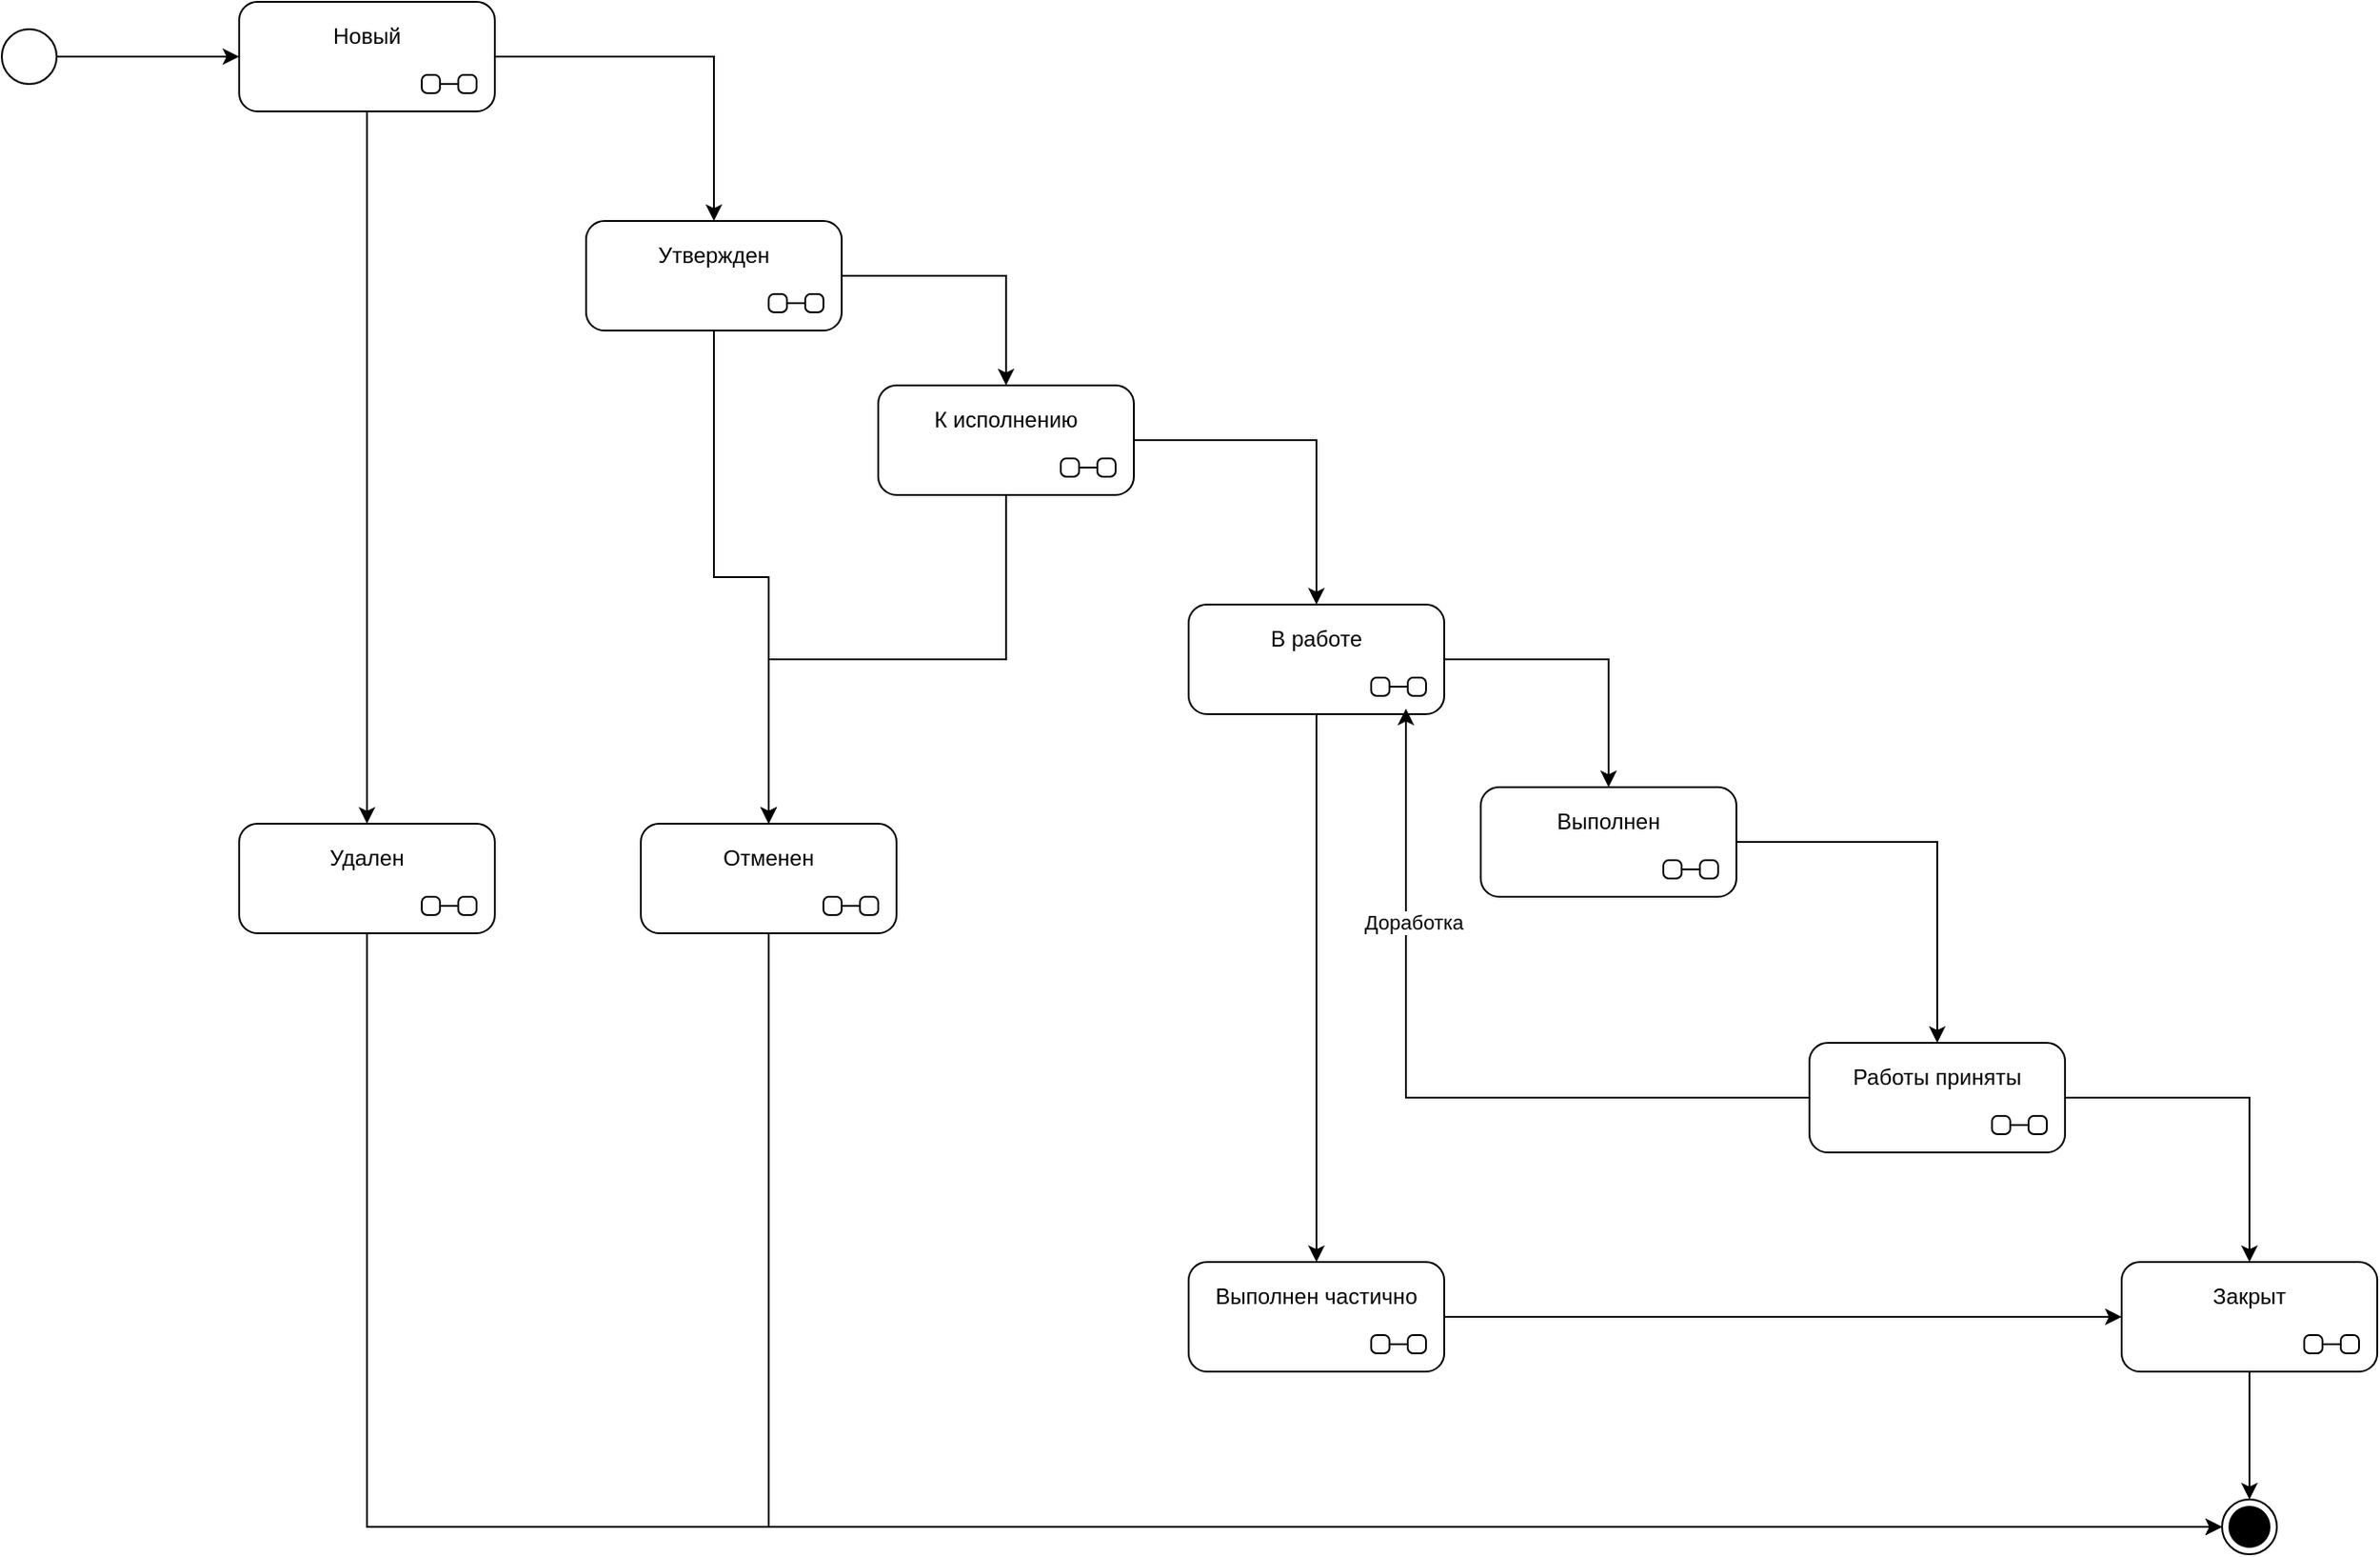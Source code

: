 <mxfile version="20.0.3" type="github">
  <diagram id="vTnfGZ785RU8JhbIHK8r" name="Page-1">
    <mxGraphModel dx="1354" dy="702" grid="1" gridSize="10" guides="1" tooltips="1" connect="1" arrows="1" fold="1" page="1" pageScale="1" pageWidth="827" pageHeight="1169" math="0" shadow="0">
      <root>
        <mxCell id="0" />
        <mxCell id="1" parent="0" />
        <mxCell id="SUBSh_5JTEmKqPY9ibjh-13" style="edgeStyle=orthogonalEdgeStyle;rounded=0;orthogonalLoop=1;jettySize=auto;html=1;exitX=1;exitY=0.5;exitDx=0;exitDy=0;entryX=0.5;entryY=0;entryDx=0;entryDy=0;" edge="1" parent="1" source="SUBSh_5JTEmKqPY9ibjh-2" target="SUBSh_5JTEmKqPY9ibjh-5">
          <mxGeometry relative="1" as="geometry" />
        </mxCell>
        <mxCell id="SUBSh_5JTEmKqPY9ibjh-20" style="edgeStyle=orthogonalEdgeStyle;rounded=0;orthogonalLoop=1;jettySize=auto;html=1;exitX=0.5;exitY=1;exitDx=0;exitDy=0;entryX=0.5;entryY=0;entryDx=0;entryDy=0;" edge="1" parent="1" source="SUBSh_5JTEmKqPY9ibjh-2" target="SUBSh_5JTEmKqPY9ibjh-19">
          <mxGeometry relative="1" as="geometry" />
        </mxCell>
        <mxCell id="SUBSh_5JTEmKqPY9ibjh-2" value="Новый" style="shape=umlState;rounded=1;verticalAlign=top;spacingTop=5;umlStateSymbol=collapseState;absoluteArcSize=1;arcSize=10;" vertex="1" parent="1">
          <mxGeometry x="210" y="110" width="140" height="60" as="geometry" />
        </mxCell>
        <mxCell id="SUBSh_5JTEmKqPY9ibjh-4" style="edgeStyle=orthogonalEdgeStyle;rounded=0;orthogonalLoop=1;jettySize=auto;html=1;exitX=1;exitY=0.5;exitDx=0;exitDy=0;" edge="1" parent="1" source="SUBSh_5JTEmKqPY9ibjh-3" target="SUBSh_5JTEmKqPY9ibjh-2">
          <mxGeometry relative="1" as="geometry" />
        </mxCell>
        <mxCell id="SUBSh_5JTEmKqPY9ibjh-3" value="" style="ellipse;fillColor=#ffffff;strokeColor=#000000;" vertex="1" parent="1">
          <mxGeometry x="80" y="125" width="30" height="30" as="geometry" />
        </mxCell>
        <mxCell id="SUBSh_5JTEmKqPY9ibjh-14" style="edgeStyle=orthogonalEdgeStyle;rounded=0;orthogonalLoop=1;jettySize=auto;html=1;exitX=1;exitY=0.5;exitDx=0;exitDy=0;entryX=0.5;entryY=0;entryDx=0;entryDy=0;" edge="1" parent="1" source="SUBSh_5JTEmKqPY9ibjh-5" target="SUBSh_5JTEmKqPY9ibjh-6">
          <mxGeometry relative="1" as="geometry" />
        </mxCell>
        <mxCell id="SUBSh_5JTEmKqPY9ibjh-23" style="edgeStyle=orthogonalEdgeStyle;rounded=0;orthogonalLoop=1;jettySize=auto;html=1;exitX=0.5;exitY=1;exitDx=0;exitDy=0;entryX=0.5;entryY=0;entryDx=0;entryDy=0;" edge="1" parent="1" source="SUBSh_5JTEmKqPY9ibjh-5" target="SUBSh_5JTEmKqPY9ibjh-22">
          <mxGeometry relative="1" as="geometry" />
        </mxCell>
        <mxCell id="SUBSh_5JTEmKqPY9ibjh-5" value="Утвержден" style="shape=umlState;rounded=1;verticalAlign=top;spacingTop=5;umlStateSymbol=collapseState;absoluteArcSize=1;arcSize=10;" vertex="1" parent="1">
          <mxGeometry x="400" y="230" width="140" height="60" as="geometry" />
        </mxCell>
        <mxCell id="SUBSh_5JTEmKqPY9ibjh-15" style="edgeStyle=orthogonalEdgeStyle;rounded=0;orthogonalLoop=1;jettySize=auto;html=1;exitX=1;exitY=0.5;exitDx=0;exitDy=0;entryX=0.5;entryY=0;entryDx=0;entryDy=0;" edge="1" parent="1" source="SUBSh_5JTEmKqPY9ibjh-6" target="SUBSh_5JTEmKqPY9ibjh-7">
          <mxGeometry relative="1" as="geometry" />
        </mxCell>
        <mxCell id="SUBSh_5JTEmKqPY9ibjh-24" style="edgeStyle=orthogonalEdgeStyle;rounded=0;orthogonalLoop=1;jettySize=auto;html=1;exitX=0.5;exitY=1;exitDx=0;exitDy=0;entryX=0.5;entryY=0;entryDx=0;entryDy=0;" edge="1" parent="1" source="SUBSh_5JTEmKqPY9ibjh-6" target="SUBSh_5JTEmKqPY9ibjh-22">
          <mxGeometry relative="1" as="geometry" />
        </mxCell>
        <mxCell id="SUBSh_5JTEmKqPY9ibjh-6" value="К исполнению" style="shape=umlState;rounded=1;verticalAlign=top;spacingTop=5;umlStateSymbol=collapseState;absoluteArcSize=1;arcSize=10;" vertex="1" parent="1">
          <mxGeometry x="560" y="320" width="140" height="60" as="geometry" />
        </mxCell>
        <mxCell id="SUBSh_5JTEmKqPY9ibjh-16" style="edgeStyle=orthogonalEdgeStyle;rounded=0;orthogonalLoop=1;jettySize=auto;html=1;exitX=1;exitY=0.5;exitDx=0;exitDy=0;entryX=0.5;entryY=0;entryDx=0;entryDy=0;" edge="1" parent="1" source="SUBSh_5JTEmKqPY9ibjh-7" target="SUBSh_5JTEmKqPY9ibjh-8">
          <mxGeometry relative="1" as="geometry" />
        </mxCell>
        <mxCell id="SUBSh_5JTEmKqPY9ibjh-27" style="edgeStyle=orthogonalEdgeStyle;rounded=0;orthogonalLoop=1;jettySize=auto;html=1;exitX=0.5;exitY=1;exitDx=0;exitDy=0;entryX=0.5;entryY=0;entryDx=0;entryDy=0;" edge="1" parent="1" source="SUBSh_5JTEmKqPY9ibjh-7" target="SUBSh_5JTEmKqPY9ibjh-26">
          <mxGeometry relative="1" as="geometry" />
        </mxCell>
        <mxCell id="SUBSh_5JTEmKqPY9ibjh-7" value="В работе" style="shape=umlState;rounded=1;verticalAlign=top;spacingTop=5;umlStateSymbol=collapseState;absoluteArcSize=1;arcSize=10;" vertex="1" parent="1">
          <mxGeometry x="730" y="440" width="140" height="60" as="geometry" />
        </mxCell>
        <mxCell id="SUBSh_5JTEmKqPY9ibjh-17" style="edgeStyle=orthogonalEdgeStyle;rounded=0;orthogonalLoop=1;jettySize=auto;html=1;exitX=1;exitY=0.5;exitDx=0;exitDy=0;entryX=0.5;entryY=0;entryDx=0;entryDy=0;" edge="1" parent="1" source="SUBSh_5JTEmKqPY9ibjh-8" target="SUBSh_5JTEmKqPY9ibjh-9">
          <mxGeometry relative="1" as="geometry" />
        </mxCell>
        <mxCell id="SUBSh_5JTEmKqPY9ibjh-8" value="Выполнен" style="shape=umlState;rounded=1;verticalAlign=top;spacingTop=5;umlStateSymbol=collapseState;absoluteArcSize=1;arcSize=10;" vertex="1" parent="1">
          <mxGeometry x="890" y="540" width="140" height="60" as="geometry" />
        </mxCell>
        <mxCell id="SUBSh_5JTEmKqPY9ibjh-18" style="edgeStyle=orthogonalEdgeStyle;rounded=0;orthogonalLoop=1;jettySize=auto;html=1;exitX=1;exitY=0.5;exitDx=0;exitDy=0;entryX=0.5;entryY=0;entryDx=0;entryDy=0;" edge="1" parent="1" source="SUBSh_5JTEmKqPY9ibjh-9" target="SUBSh_5JTEmKqPY9ibjh-10">
          <mxGeometry relative="1" as="geometry" />
        </mxCell>
        <mxCell id="SUBSh_5JTEmKqPY9ibjh-29" style="edgeStyle=orthogonalEdgeStyle;rounded=0;orthogonalLoop=1;jettySize=auto;html=1;exitX=0;exitY=0.5;exitDx=0;exitDy=0;entryX=0.85;entryY=0.95;entryDx=0;entryDy=0;entryPerimeter=0;" edge="1" parent="1" source="SUBSh_5JTEmKqPY9ibjh-9" target="SUBSh_5JTEmKqPY9ibjh-7">
          <mxGeometry relative="1" as="geometry">
            <mxPoint x="850" y="520" as="targetPoint" />
          </mxGeometry>
        </mxCell>
        <mxCell id="SUBSh_5JTEmKqPY9ibjh-30" value="Доработка" style="edgeLabel;html=1;align=center;verticalAlign=middle;resizable=0;points=[];" vertex="1" connectable="0" parent="SUBSh_5JTEmKqPY9ibjh-29">
          <mxGeometry x="0.464" y="-4" relative="1" as="geometry">
            <mxPoint as="offset" />
          </mxGeometry>
        </mxCell>
        <mxCell id="SUBSh_5JTEmKqPY9ibjh-9" value="Работы приняты" style="shape=umlState;rounded=1;verticalAlign=top;spacingTop=5;umlStateSymbol=collapseState;absoluteArcSize=1;arcSize=10;" vertex="1" parent="1">
          <mxGeometry x="1070" y="680" width="140" height="60" as="geometry" />
        </mxCell>
        <mxCell id="SUBSh_5JTEmKqPY9ibjh-12" style="edgeStyle=orthogonalEdgeStyle;rounded=0;orthogonalLoop=1;jettySize=auto;html=1;exitX=0.5;exitY=1;exitDx=0;exitDy=0;entryX=0.5;entryY=0;entryDx=0;entryDy=0;" edge="1" parent="1" source="SUBSh_5JTEmKqPY9ibjh-10" target="SUBSh_5JTEmKqPY9ibjh-11">
          <mxGeometry relative="1" as="geometry" />
        </mxCell>
        <mxCell id="SUBSh_5JTEmKqPY9ibjh-10" value="Закрыт" style="shape=umlState;rounded=1;verticalAlign=top;spacingTop=5;umlStateSymbol=collapseState;absoluteArcSize=1;arcSize=10;" vertex="1" parent="1">
          <mxGeometry x="1241" y="800" width="140" height="60" as="geometry" />
        </mxCell>
        <mxCell id="SUBSh_5JTEmKqPY9ibjh-11" value="" style="ellipse;html=1;shape=endState;fillColor=#000000;strokeColor=#000000;" vertex="1" parent="1">
          <mxGeometry x="1296" y="930" width="30" height="30" as="geometry" />
        </mxCell>
        <mxCell id="SUBSh_5JTEmKqPY9ibjh-21" style="edgeStyle=orthogonalEdgeStyle;rounded=0;orthogonalLoop=1;jettySize=auto;html=1;exitX=0.5;exitY=1;exitDx=0;exitDy=0;entryX=0;entryY=0.5;entryDx=0;entryDy=0;" edge="1" parent="1" source="SUBSh_5JTEmKqPY9ibjh-19" target="SUBSh_5JTEmKqPY9ibjh-11">
          <mxGeometry relative="1" as="geometry" />
        </mxCell>
        <mxCell id="SUBSh_5JTEmKqPY9ibjh-19" value="Удален" style="shape=umlState;rounded=1;verticalAlign=top;spacingTop=5;umlStateSymbol=collapseState;absoluteArcSize=1;arcSize=10;" vertex="1" parent="1">
          <mxGeometry x="210" y="560" width="140" height="60" as="geometry" />
        </mxCell>
        <mxCell id="SUBSh_5JTEmKqPY9ibjh-25" style="edgeStyle=orthogonalEdgeStyle;rounded=0;orthogonalLoop=1;jettySize=auto;html=1;exitX=0.5;exitY=1;exitDx=0;exitDy=0;entryX=0;entryY=0.5;entryDx=0;entryDy=0;" edge="1" parent="1" source="SUBSh_5JTEmKqPY9ibjh-22" target="SUBSh_5JTEmKqPY9ibjh-11">
          <mxGeometry relative="1" as="geometry" />
        </mxCell>
        <mxCell id="SUBSh_5JTEmKqPY9ibjh-22" value="Отменен" style="shape=umlState;rounded=1;verticalAlign=top;spacingTop=5;umlStateSymbol=collapseState;absoluteArcSize=1;arcSize=10;" vertex="1" parent="1">
          <mxGeometry x="430" y="560" width="140" height="60" as="geometry" />
        </mxCell>
        <mxCell id="SUBSh_5JTEmKqPY9ibjh-28" style="edgeStyle=orthogonalEdgeStyle;rounded=0;orthogonalLoop=1;jettySize=auto;html=1;exitX=1;exitY=0.5;exitDx=0;exitDy=0;entryX=0;entryY=0.5;entryDx=0;entryDy=0;" edge="1" parent="1" source="SUBSh_5JTEmKqPY9ibjh-26" target="SUBSh_5JTEmKqPY9ibjh-10">
          <mxGeometry relative="1" as="geometry" />
        </mxCell>
        <mxCell id="SUBSh_5JTEmKqPY9ibjh-26" value="Выполнен частично" style="shape=umlState;rounded=1;verticalAlign=top;spacingTop=5;umlStateSymbol=collapseState;absoluteArcSize=1;arcSize=10;" vertex="1" parent="1">
          <mxGeometry x="730" y="800" width="140" height="60" as="geometry" />
        </mxCell>
      </root>
    </mxGraphModel>
  </diagram>
</mxfile>
